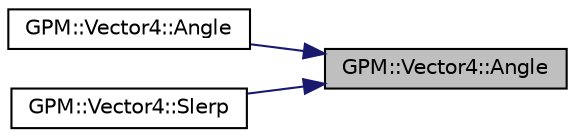 digraph "GPM::Vector4::Angle"
{
 // INTERACTIVE_SVG=YES
 // LATEX_PDF_SIZE
  edge [fontname="Helvetica",fontsize="10",labelfontname="Helvetica",labelfontsize="10"];
  node [fontname="Helvetica",fontsize="10",shape=record];
  rankdir="RL";
  Node70 [label="GPM::Vector4::Angle",height=0.2,width=0.4,color="black", fillcolor="grey75", style="filled", fontcolor="black",tooltip="Calculate the angle between two vectors in radiant."];
  Node70 -> Node71 [dir="back",color="midnightblue",fontsize="10",style="solid",fontname="Helvetica"];
  Node71 [label="GPM::Vector4::Angle",height=0.2,width=0.4,color="black", fillcolor="white", style="filled",URL="$struct_g_p_m_1_1_vector4.html#a2b7e05db7d60ae33caaaa9cf1c42a98c",tooltip="Calculate the angle between two vectors in radiant."];
  Node70 -> Node72 [dir="back",color="midnightblue",fontsize="10",style="solid",fontname="Helvetica"];
  Node72 [label="GPM::Vector4::Slerp",height=0.2,width=0.4,color="black", fillcolor="white", style="filled",URL="$struct_g_p_m_1_1_vector4.html#a63b37e497566e5ae18ec1d684ff8012d",tooltip="Return the start vector moving to the end vector at step interpolationCoefficient."];
}

